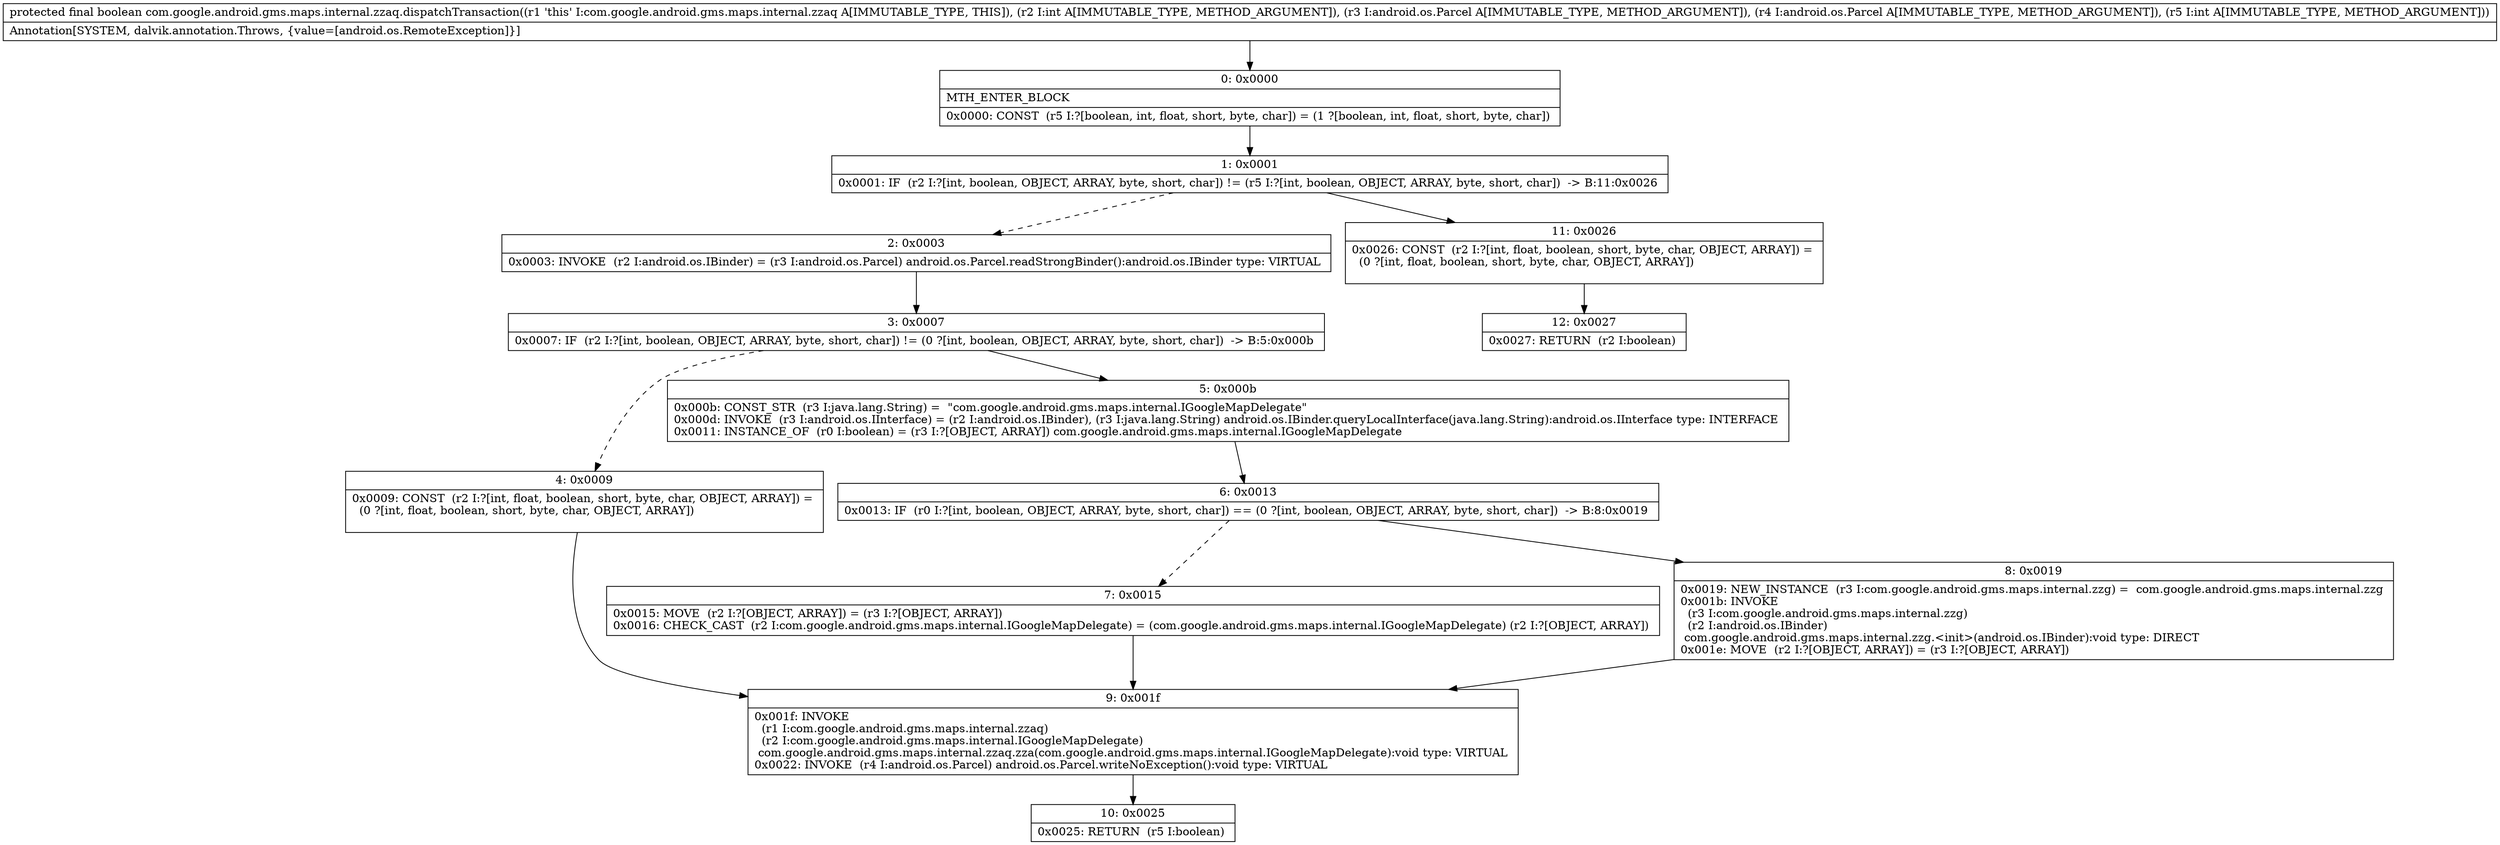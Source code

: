 digraph "CFG forcom.google.android.gms.maps.internal.zzaq.dispatchTransaction(ILandroid\/os\/Parcel;Landroid\/os\/Parcel;I)Z" {
Node_0 [shape=record,label="{0\:\ 0x0000|MTH_ENTER_BLOCK\l|0x0000: CONST  (r5 I:?[boolean, int, float, short, byte, char]) = (1 ?[boolean, int, float, short, byte, char]) \l}"];
Node_1 [shape=record,label="{1\:\ 0x0001|0x0001: IF  (r2 I:?[int, boolean, OBJECT, ARRAY, byte, short, char]) != (r5 I:?[int, boolean, OBJECT, ARRAY, byte, short, char])  \-\> B:11:0x0026 \l}"];
Node_2 [shape=record,label="{2\:\ 0x0003|0x0003: INVOKE  (r2 I:android.os.IBinder) = (r3 I:android.os.Parcel) android.os.Parcel.readStrongBinder():android.os.IBinder type: VIRTUAL \l}"];
Node_3 [shape=record,label="{3\:\ 0x0007|0x0007: IF  (r2 I:?[int, boolean, OBJECT, ARRAY, byte, short, char]) != (0 ?[int, boolean, OBJECT, ARRAY, byte, short, char])  \-\> B:5:0x000b \l}"];
Node_4 [shape=record,label="{4\:\ 0x0009|0x0009: CONST  (r2 I:?[int, float, boolean, short, byte, char, OBJECT, ARRAY]) = \l  (0 ?[int, float, boolean, short, byte, char, OBJECT, ARRAY])\l \l}"];
Node_5 [shape=record,label="{5\:\ 0x000b|0x000b: CONST_STR  (r3 I:java.lang.String) =  \"com.google.android.gms.maps.internal.IGoogleMapDelegate\" \l0x000d: INVOKE  (r3 I:android.os.IInterface) = (r2 I:android.os.IBinder), (r3 I:java.lang.String) android.os.IBinder.queryLocalInterface(java.lang.String):android.os.IInterface type: INTERFACE \l0x0011: INSTANCE_OF  (r0 I:boolean) = (r3 I:?[OBJECT, ARRAY]) com.google.android.gms.maps.internal.IGoogleMapDelegate \l}"];
Node_6 [shape=record,label="{6\:\ 0x0013|0x0013: IF  (r0 I:?[int, boolean, OBJECT, ARRAY, byte, short, char]) == (0 ?[int, boolean, OBJECT, ARRAY, byte, short, char])  \-\> B:8:0x0019 \l}"];
Node_7 [shape=record,label="{7\:\ 0x0015|0x0015: MOVE  (r2 I:?[OBJECT, ARRAY]) = (r3 I:?[OBJECT, ARRAY]) \l0x0016: CHECK_CAST  (r2 I:com.google.android.gms.maps.internal.IGoogleMapDelegate) = (com.google.android.gms.maps.internal.IGoogleMapDelegate) (r2 I:?[OBJECT, ARRAY]) \l}"];
Node_8 [shape=record,label="{8\:\ 0x0019|0x0019: NEW_INSTANCE  (r3 I:com.google.android.gms.maps.internal.zzg) =  com.google.android.gms.maps.internal.zzg \l0x001b: INVOKE  \l  (r3 I:com.google.android.gms.maps.internal.zzg)\l  (r2 I:android.os.IBinder)\l com.google.android.gms.maps.internal.zzg.\<init\>(android.os.IBinder):void type: DIRECT \l0x001e: MOVE  (r2 I:?[OBJECT, ARRAY]) = (r3 I:?[OBJECT, ARRAY]) \l}"];
Node_9 [shape=record,label="{9\:\ 0x001f|0x001f: INVOKE  \l  (r1 I:com.google.android.gms.maps.internal.zzaq)\l  (r2 I:com.google.android.gms.maps.internal.IGoogleMapDelegate)\l com.google.android.gms.maps.internal.zzaq.zza(com.google.android.gms.maps.internal.IGoogleMapDelegate):void type: VIRTUAL \l0x0022: INVOKE  (r4 I:android.os.Parcel) android.os.Parcel.writeNoException():void type: VIRTUAL \l}"];
Node_10 [shape=record,label="{10\:\ 0x0025|0x0025: RETURN  (r5 I:boolean) \l}"];
Node_11 [shape=record,label="{11\:\ 0x0026|0x0026: CONST  (r2 I:?[int, float, boolean, short, byte, char, OBJECT, ARRAY]) = \l  (0 ?[int, float, boolean, short, byte, char, OBJECT, ARRAY])\l \l}"];
Node_12 [shape=record,label="{12\:\ 0x0027|0x0027: RETURN  (r2 I:boolean) \l}"];
MethodNode[shape=record,label="{protected final boolean com.google.android.gms.maps.internal.zzaq.dispatchTransaction((r1 'this' I:com.google.android.gms.maps.internal.zzaq A[IMMUTABLE_TYPE, THIS]), (r2 I:int A[IMMUTABLE_TYPE, METHOD_ARGUMENT]), (r3 I:android.os.Parcel A[IMMUTABLE_TYPE, METHOD_ARGUMENT]), (r4 I:android.os.Parcel A[IMMUTABLE_TYPE, METHOD_ARGUMENT]), (r5 I:int A[IMMUTABLE_TYPE, METHOD_ARGUMENT]))  | Annotation[SYSTEM, dalvik.annotation.Throws, \{value=[android.os.RemoteException]\}]\l}"];
MethodNode -> Node_0;
Node_0 -> Node_1;
Node_1 -> Node_2[style=dashed];
Node_1 -> Node_11;
Node_2 -> Node_3;
Node_3 -> Node_4[style=dashed];
Node_3 -> Node_5;
Node_4 -> Node_9;
Node_5 -> Node_6;
Node_6 -> Node_7[style=dashed];
Node_6 -> Node_8;
Node_7 -> Node_9;
Node_8 -> Node_9;
Node_9 -> Node_10;
Node_11 -> Node_12;
}

